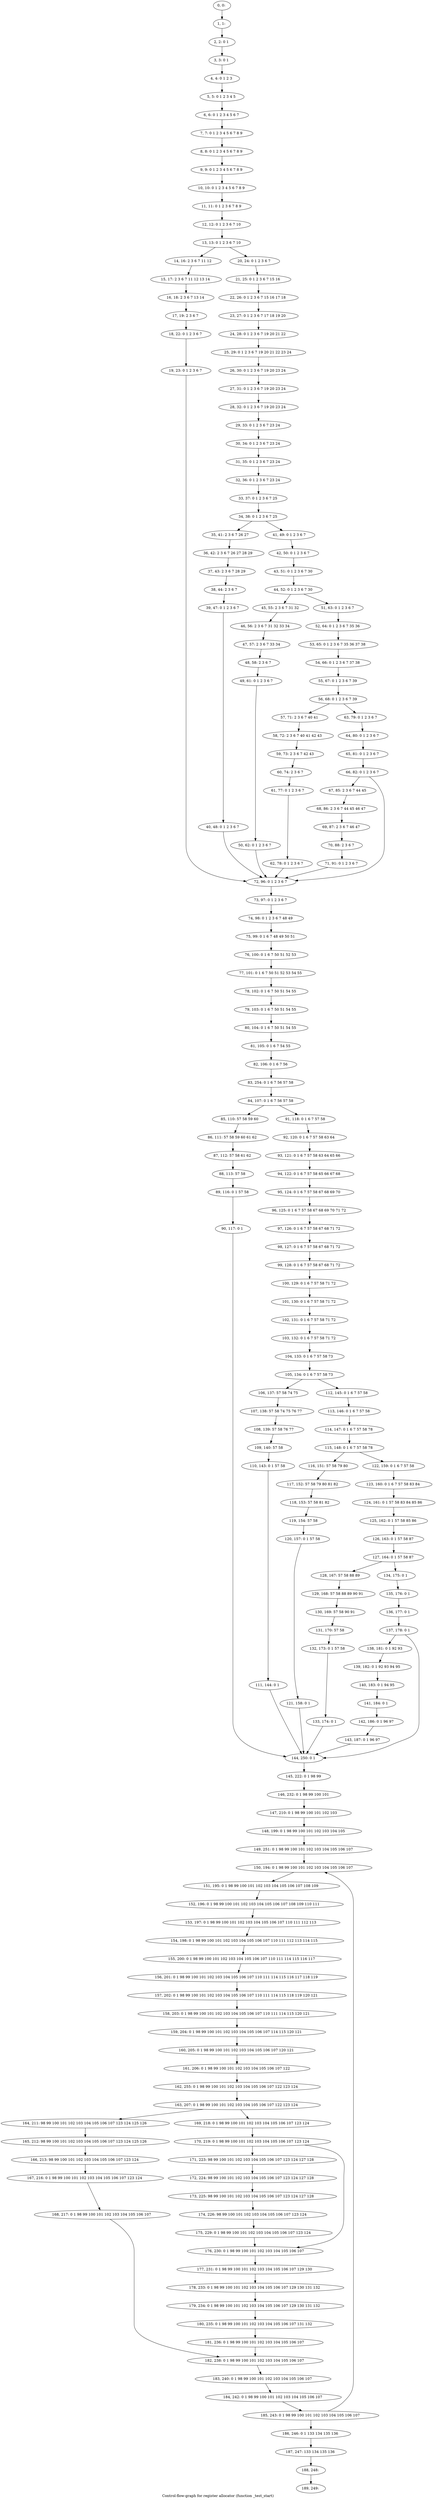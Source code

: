digraph G {
graph [label="Control-flow-graph for register allocator (function _test_start)"]
0[label="0, 0: "];
1[label="1, 1: "];
2[label="2, 2: 0 1 "];
3[label="3, 3: 0 1 "];
4[label="4, 4: 0 1 2 3 "];
5[label="5, 5: 0 1 2 3 4 5 "];
6[label="6, 6: 0 1 2 3 4 5 6 7 "];
7[label="7, 7: 0 1 2 3 4 5 6 7 8 9 "];
8[label="8, 8: 0 1 2 3 4 5 6 7 8 9 "];
9[label="9, 9: 0 1 2 3 4 5 6 7 8 9 "];
10[label="10, 10: 0 1 2 3 4 5 6 7 8 9 "];
11[label="11, 11: 0 1 2 3 6 7 8 9 "];
12[label="12, 12: 0 1 2 3 6 7 10 "];
13[label="13, 13: 0 1 2 3 6 7 10 "];
14[label="14, 16: 2 3 6 7 11 12 "];
15[label="15, 17: 2 3 6 7 11 12 13 14 "];
16[label="16, 18: 2 3 6 7 13 14 "];
17[label="17, 19: 2 3 6 7 "];
18[label="18, 22: 0 1 2 3 6 7 "];
19[label="19, 23: 0 1 2 3 6 7 "];
20[label="20, 24: 0 1 2 3 6 7 "];
21[label="21, 25: 0 1 2 3 6 7 15 16 "];
22[label="22, 26: 0 1 2 3 6 7 15 16 17 18 "];
23[label="23, 27: 0 1 2 3 6 7 17 18 19 20 "];
24[label="24, 28: 0 1 2 3 6 7 19 20 21 22 "];
25[label="25, 29: 0 1 2 3 6 7 19 20 21 22 23 24 "];
26[label="26, 30: 0 1 2 3 6 7 19 20 23 24 "];
27[label="27, 31: 0 1 2 3 6 7 19 20 23 24 "];
28[label="28, 32: 0 1 2 3 6 7 19 20 23 24 "];
29[label="29, 33: 0 1 2 3 6 7 23 24 "];
30[label="30, 34: 0 1 2 3 6 7 23 24 "];
31[label="31, 35: 0 1 2 3 6 7 23 24 "];
32[label="32, 36: 0 1 2 3 6 7 23 24 "];
33[label="33, 37: 0 1 2 3 6 7 25 "];
34[label="34, 38: 0 1 2 3 6 7 25 "];
35[label="35, 41: 2 3 6 7 26 27 "];
36[label="36, 42: 2 3 6 7 26 27 28 29 "];
37[label="37, 43: 2 3 6 7 28 29 "];
38[label="38, 44: 2 3 6 7 "];
39[label="39, 47: 0 1 2 3 6 7 "];
40[label="40, 48: 0 1 2 3 6 7 "];
41[label="41, 49: 0 1 2 3 6 7 "];
42[label="42, 50: 0 1 2 3 6 7 "];
43[label="43, 51: 0 1 2 3 6 7 30 "];
44[label="44, 52: 0 1 2 3 6 7 30 "];
45[label="45, 55: 2 3 6 7 31 32 "];
46[label="46, 56: 2 3 6 7 31 32 33 34 "];
47[label="47, 57: 2 3 6 7 33 34 "];
48[label="48, 58: 2 3 6 7 "];
49[label="49, 61: 0 1 2 3 6 7 "];
50[label="50, 62: 0 1 2 3 6 7 "];
51[label="51, 63: 0 1 2 3 6 7 "];
52[label="52, 64: 0 1 2 3 6 7 35 36 "];
53[label="53, 65: 0 1 2 3 6 7 35 36 37 38 "];
54[label="54, 66: 0 1 2 3 6 7 37 38 "];
55[label="55, 67: 0 1 2 3 6 7 39 "];
56[label="56, 68: 0 1 2 3 6 7 39 "];
57[label="57, 71: 2 3 6 7 40 41 "];
58[label="58, 72: 2 3 6 7 40 41 42 43 "];
59[label="59, 73: 2 3 6 7 42 43 "];
60[label="60, 74: 2 3 6 7 "];
61[label="61, 77: 0 1 2 3 6 7 "];
62[label="62, 78: 0 1 2 3 6 7 "];
63[label="63, 79: 0 1 2 3 6 7 "];
64[label="64, 80: 0 1 2 3 6 7 "];
65[label="65, 81: 0 1 2 3 6 7 "];
66[label="66, 82: 0 1 2 3 6 7 "];
67[label="67, 85: 2 3 6 7 44 45 "];
68[label="68, 86: 2 3 6 7 44 45 46 47 "];
69[label="69, 87: 2 3 6 7 46 47 "];
70[label="70, 88: 2 3 6 7 "];
71[label="71, 91: 0 1 2 3 6 7 "];
72[label="72, 96: 0 1 2 3 6 7 "];
73[label="73, 97: 0 1 2 3 6 7 "];
74[label="74, 98: 0 1 2 3 6 7 48 49 "];
75[label="75, 99: 0 1 6 7 48 49 50 51 "];
76[label="76, 100: 0 1 6 7 50 51 52 53 "];
77[label="77, 101: 0 1 6 7 50 51 52 53 54 55 "];
78[label="78, 102: 0 1 6 7 50 51 54 55 "];
79[label="79, 103: 0 1 6 7 50 51 54 55 "];
80[label="80, 104: 0 1 6 7 50 51 54 55 "];
81[label="81, 105: 0 1 6 7 54 55 "];
82[label="82, 106: 0 1 6 7 56 "];
83[label="83, 254: 0 1 6 7 56 57 58 "];
84[label="84, 107: 0 1 6 7 56 57 58 "];
85[label="85, 110: 57 58 59 60 "];
86[label="86, 111: 57 58 59 60 61 62 "];
87[label="87, 112: 57 58 61 62 "];
88[label="88, 113: 57 58 "];
89[label="89, 116: 0 1 57 58 "];
90[label="90, 117: 0 1 "];
91[label="91, 118: 0 1 6 7 57 58 "];
92[label="92, 120: 0 1 6 7 57 58 63 64 "];
93[label="93, 121: 0 1 6 7 57 58 63 64 65 66 "];
94[label="94, 122: 0 1 6 7 57 58 65 66 67 68 "];
95[label="95, 124: 0 1 6 7 57 58 67 68 69 70 "];
96[label="96, 125: 0 1 6 7 57 58 67 68 69 70 71 72 "];
97[label="97, 126: 0 1 6 7 57 58 67 68 71 72 "];
98[label="98, 127: 0 1 6 7 57 58 67 68 71 72 "];
99[label="99, 128: 0 1 6 7 57 58 67 68 71 72 "];
100[label="100, 129: 0 1 6 7 57 58 71 72 "];
101[label="101, 130: 0 1 6 7 57 58 71 72 "];
102[label="102, 131: 0 1 6 7 57 58 71 72 "];
103[label="103, 132: 0 1 6 7 57 58 71 72 "];
104[label="104, 133: 0 1 6 7 57 58 73 "];
105[label="105, 134: 0 1 6 7 57 58 73 "];
106[label="106, 137: 57 58 74 75 "];
107[label="107, 138: 57 58 74 75 76 77 "];
108[label="108, 139: 57 58 76 77 "];
109[label="109, 140: 57 58 "];
110[label="110, 143: 0 1 57 58 "];
111[label="111, 144: 0 1 "];
112[label="112, 145: 0 1 6 7 57 58 "];
113[label="113, 146: 0 1 6 7 57 58 "];
114[label="114, 147: 0 1 6 7 57 58 78 "];
115[label="115, 148: 0 1 6 7 57 58 78 "];
116[label="116, 151: 57 58 79 80 "];
117[label="117, 152: 57 58 79 80 81 82 "];
118[label="118, 153: 57 58 81 82 "];
119[label="119, 154: 57 58 "];
120[label="120, 157: 0 1 57 58 "];
121[label="121, 158: 0 1 "];
122[label="122, 159: 0 1 6 7 57 58 "];
123[label="123, 160: 0 1 6 7 57 58 83 84 "];
124[label="124, 161: 0 1 57 58 83 84 85 86 "];
125[label="125, 162: 0 1 57 58 85 86 "];
126[label="126, 163: 0 1 57 58 87 "];
127[label="127, 164: 0 1 57 58 87 "];
128[label="128, 167: 57 58 88 89 "];
129[label="129, 168: 57 58 88 89 90 91 "];
130[label="130, 169: 57 58 90 91 "];
131[label="131, 170: 57 58 "];
132[label="132, 173: 0 1 57 58 "];
133[label="133, 174: 0 1 "];
134[label="134, 175: 0 1 "];
135[label="135, 176: 0 1 "];
136[label="136, 177: 0 1 "];
137[label="137, 178: 0 1 "];
138[label="138, 181: 0 1 92 93 "];
139[label="139, 182: 0 1 92 93 94 95 "];
140[label="140, 183: 0 1 94 95 "];
141[label="141, 184: 0 1 "];
142[label="142, 186: 0 1 96 97 "];
143[label="143, 187: 0 1 96 97 "];
144[label="144, 250: 0 1 "];
145[label="145, 222: 0 1 98 99 "];
146[label="146, 232: 0 1 98 99 100 101 "];
147[label="147, 210: 0 1 98 99 100 101 102 103 "];
148[label="148, 199: 0 1 98 99 100 101 102 103 104 105 "];
149[label="149, 251: 0 1 98 99 100 101 102 103 104 105 106 107 "];
150[label="150, 194: 0 1 98 99 100 101 102 103 104 105 106 107 "];
151[label="151, 195: 0 1 98 99 100 101 102 103 104 105 106 107 108 109 "];
152[label="152, 196: 0 1 98 99 100 101 102 103 104 105 106 107 108 109 110 111 "];
153[label="153, 197: 0 1 98 99 100 101 102 103 104 105 106 107 110 111 112 113 "];
154[label="154, 198: 0 1 98 99 100 101 102 103 104 105 106 107 110 111 112 113 114 115 "];
155[label="155, 200: 0 1 98 99 100 101 102 103 104 105 106 107 110 111 114 115 116 117 "];
156[label="156, 201: 0 1 98 99 100 101 102 103 104 105 106 107 110 111 114 115 116 117 118 119 "];
157[label="157, 202: 0 1 98 99 100 101 102 103 104 105 106 107 110 111 114 115 118 119 120 121 "];
158[label="158, 203: 0 1 98 99 100 101 102 103 104 105 106 107 110 111 114 115 120 121 "];
159[label="159, 204: 0 1 98 99 100 101 102 103 104 105 106 107 114 115 120 121 "];
160[label="160, 205: 0 1 98 99 100 101 102 103 104 105 106 107 120 121 "];
161[label="161, 206: 0 1 98 99 100 101 102 103 104 105 106 107 122 "];
162[label="162, 255: 0 1 98 99 100 101 102 103 104 105 106 107 122 123 124 "];
163[label="163, 207: 0 1 98 99 100 101 102 103 104 105 106 107 122 123 124 "];
164[label="164, 211: 98 99 100 101 102 103 104 105 106 107 123 124 125 126 "];
165[label="165, 212: 98 99 100 101 102 103 104 105 106 107 123 124 125 126 "];
166[label="166, 213: 98 99 100 101 102 103 104 105 106 107 123 124 "];
167[label="167, 216: 0 1 98 99 100 101 102 103 104 105 106 107 123 124 "];
168[label="168, 217: 0 1 98 99 100 101 102 103 104 105 106 107 "];
169[label="169, 218: 0 1 98 99 100 101 102 103 104 105 106 107 123 124 "];
170[label="170, 219: 0 1 98 99 100 101 102 103 104 105 106 107 123 124 "];
171[label="171, 223: 98 99 100 101 102 103 104 105 106 107 123 124 127 128 "];
172[label="172, 224: 98 99 100 101 102 103 104 105 106 107 123 124 127 128 "];
173[label="173, 225: 98 99 100 101 102 103 104 105 106 107 123 124 127 128 "];
174[label="174, 226: 98 99 100 101 102 103 104 105 106 107 123 124 "];
175[label="175, 229: 0 1 98 99 100 101 102 103 104 105 106 107 123 124 "];
176[label="176, 230: 0 1 98 99 100 101 102 103 104 105 106 107 "];
177[label="177, 231: 0 1 98 99 100 101 102 103 104 105 106 107 129 130 "];
178[label="178, 233: 0 1 98 99 100 101 102 103 104 105 106 107 129 130 131 132 "];
179[label="179, 234: 0 1 98 99 100 101 102 103 104 105 106 107 129 130 131 132 "];
180[label="180, 235: 0 1 98 99 100 101 102 103 104 105 106 107 131 132 "];
181[label="181, 236: 0 1 98 99 100 101 102 103 104 105 106 107 "];
182[label="182, 238: 0 1 98 99 100 101 102 103 104 105 106 107 "];
183[label="183, 240: 0 1 98 99 100 101 102 103 104 105 106 107 "];
184[label="184, 242: 0 1 98 99 100 101 102 103 104 105 106 107 "];
185[label="185, 243: 0 1 98 99 100 101 102 103 104 105 106 107 "];
186[label="186, 246: 0 1 133 134 135 136 "];
187[label="187, 247: 133 134 135 136 "];
188[label="188, 248: "];
189[label="189, 249: "];
0->1 ;
1->2 ;
2->3 ;
3->4 ;
4->5 ;
5->6 ;
6->7 ;
7->8 ;
8->9 ;
9->10 ;
10->11 ;
11->12 ;
12->13 ;
13->14 ;
13->20 ;
14->15 ;
15->16 ;
16->17 ;
17->18 ;
18->19 ;
19->72 ;
20->21 ;
21->22 ;
22->23 ;
23->24 ;
24->25 ;
25->26 ;
26->27 ;
27->28 ;
28->29 ;
29->30 ;
30->31 ;
31->32 ;
32->33 ;
33->34 ;
34->35 ;
34->41 ;
35->36 ;
36->37 ;
37->38 ;
38->39 ;
39->40 ;
40->72 ;
41->42 ;
42->43 ;
43->44 ;
44->45 ;
44->51 ;
45->46 ;
46->47 ;
47->48 ;
48->49 ;
49->50 ;
50->72 ;
51->52 ;
52->53 ;
53->54 ;
54->55 ;
55->56 ;
56->57 ;
56->63 ;
57->58 ;
58->59 ;
59->60 ;
60->61 ;
61->62 ;
62->72 ;
63->64 ;
64->65 ;
65->66 ;
66->67 ;
66->72 ;
67->68 ;
68->69 ;
69->70 ;
70->71 ;
71->72 ;
72->73 ;
73->74 ;
74->75 ;
75->76 ;
76->77 ;
77->78 ;
78->79 ;
79->80 ;
80->81 ;
81->82 ;
82->83 ;
83->84 ;
84->85 ;
84->91 ;
85->86 ;
86->87 ;
87->88 ;
88->89 ;
89->90 ;
90->144 ;
91->92 ;
92->93 ;
93->94 ;
94->95 ;
95->96 ;
96->97 ;
97->98 ;
98->99 ;
99->100 ;
100->101 ;
101->102 ;
102->103 ;
103->104 ;
104->105 ;
105->106 ;
105->112 ;
106->107 ;
107->108 ;
108->109 ;
109->110 ;
110->111 ;
111->144 ;
112->113 ;
113->114 ;
114->115 ;
115->116 ;
115->122 ;
116->117 ;
117->118 ;
118->119 ;
119->120 ;
120->121 ;
121->144 ;
122->123 ;
123->124 ;
124->125 ;
125->126 ;
126->127 ;
127->128 ;
127->134 ;
128->129 ;
129->130 ;
130->131 ;
131->132 ;
132->133 ;
133->144 ;
134->135 ;
135->136 ;
136->137 ;
137->138 ;
137->144 ;
138->139 ;
139->140 ;
140->141 ;
141->142 ;
142->143 ;
143->144 ;
144->145 ;
145->146 ;
146->147 ;
147->148 ;
148->149 ;
149->150 ;
150->151 ;
151->152 ;
152->153 ;
153->154 ;
154->155 ;
155->156 ;
156->157 ;
157->158 ;
158->159 ;
159->160 ;
160->161 ;
161->162 ;
162->163 ;
163->164 ;
163->169 ;
164->165 ;
165->166 ;
166->167 ;
167->168 ;
168->182 ;
169->170 ;
170->171 ;
170->176 ;
171->172 ;
172->173 ;
173->174 ;
174->175 ;
175->176 ;
176->177 ;
177->178 ;
178->179 ;
179->180 ;
180->181 ;
181->182 ;
182->183 ;
183->184 ;
184->185 ;
185->186 ;
185->150 ;
186->187 ;
187->188 ;
188->189 ;
}
